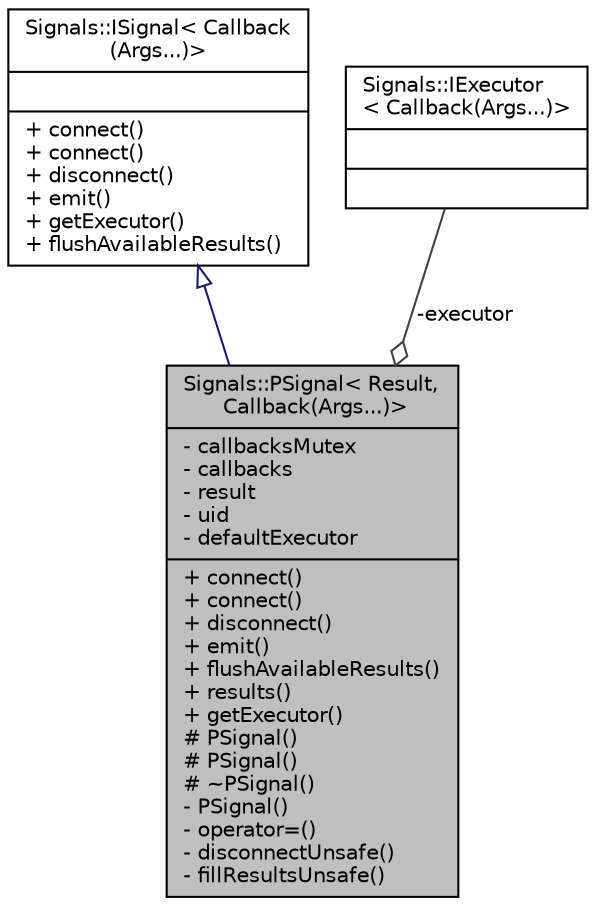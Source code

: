 digraph "Signals::PSignal&lt; Result, Callback(Args...)&gt;"
{
 // INTERACTIVE_SVG=YES
  edge [fontname="Helvetica",fontsize="10",labelfontname="Helvetica",labelfontsize="10"];
  node [fontname="Helvetica",fontsize="10",shape=record];
  Node1 [label="{Signals::PSignal\< Result,\l Callback(Args...)\>\n|- callbacksMutex\l- callbacks\l- result\l- uid\l- defaultExecutor\l|+ connect()\l+ connect()\l+ disconnect()\l+ emit()\l+ flushAvailableResults()\l+ results()\l+ getExecutor()\l# PSignal()\l# PSignal()\l# ~PSignal()\l- PSignal()\l- operator=()\l- disconnectUnsafe()\l- fillResultsUnsafe()\l}",height=0.2,width=0.4,color="black", fillcolor="grey75", style="filled", fontcolor="black"];
  Node2 -> Node1 [dir="back",color="midnightblue",fontsize="10",style="solid",arrowtail="onormal",fontname="Helvetica"];
  Node2 [label="{Signals::ISignal\< Callback\l(Args...)\>\n||+ connect()\l+ connect()\l+ disconnect()\l+ emit()\l+ getExecutor()\l+ flushAvailableResults()\l}",height=0.2,width=0.4,color="black", fillcolor="white", style="filled",URL="$class_signals_1_1_i_signal_3_01_callback_07_args_8_8_8_08_4.html"];
  Node3 -> Node1 [color="grey25",fontsize="10",style="solid",label=" -executor" ,arrowhead="odiamond",fontname="Helvetica"];
  Node3 [label="{Signals::IExecutor\l\< Callback(Args...)\>\n||}",height=0.2,width=0.4,color="black", fillcolor="white", style="filled",URL="$namespace_signals.html#class_signals_1_1_i_executor"];
}
